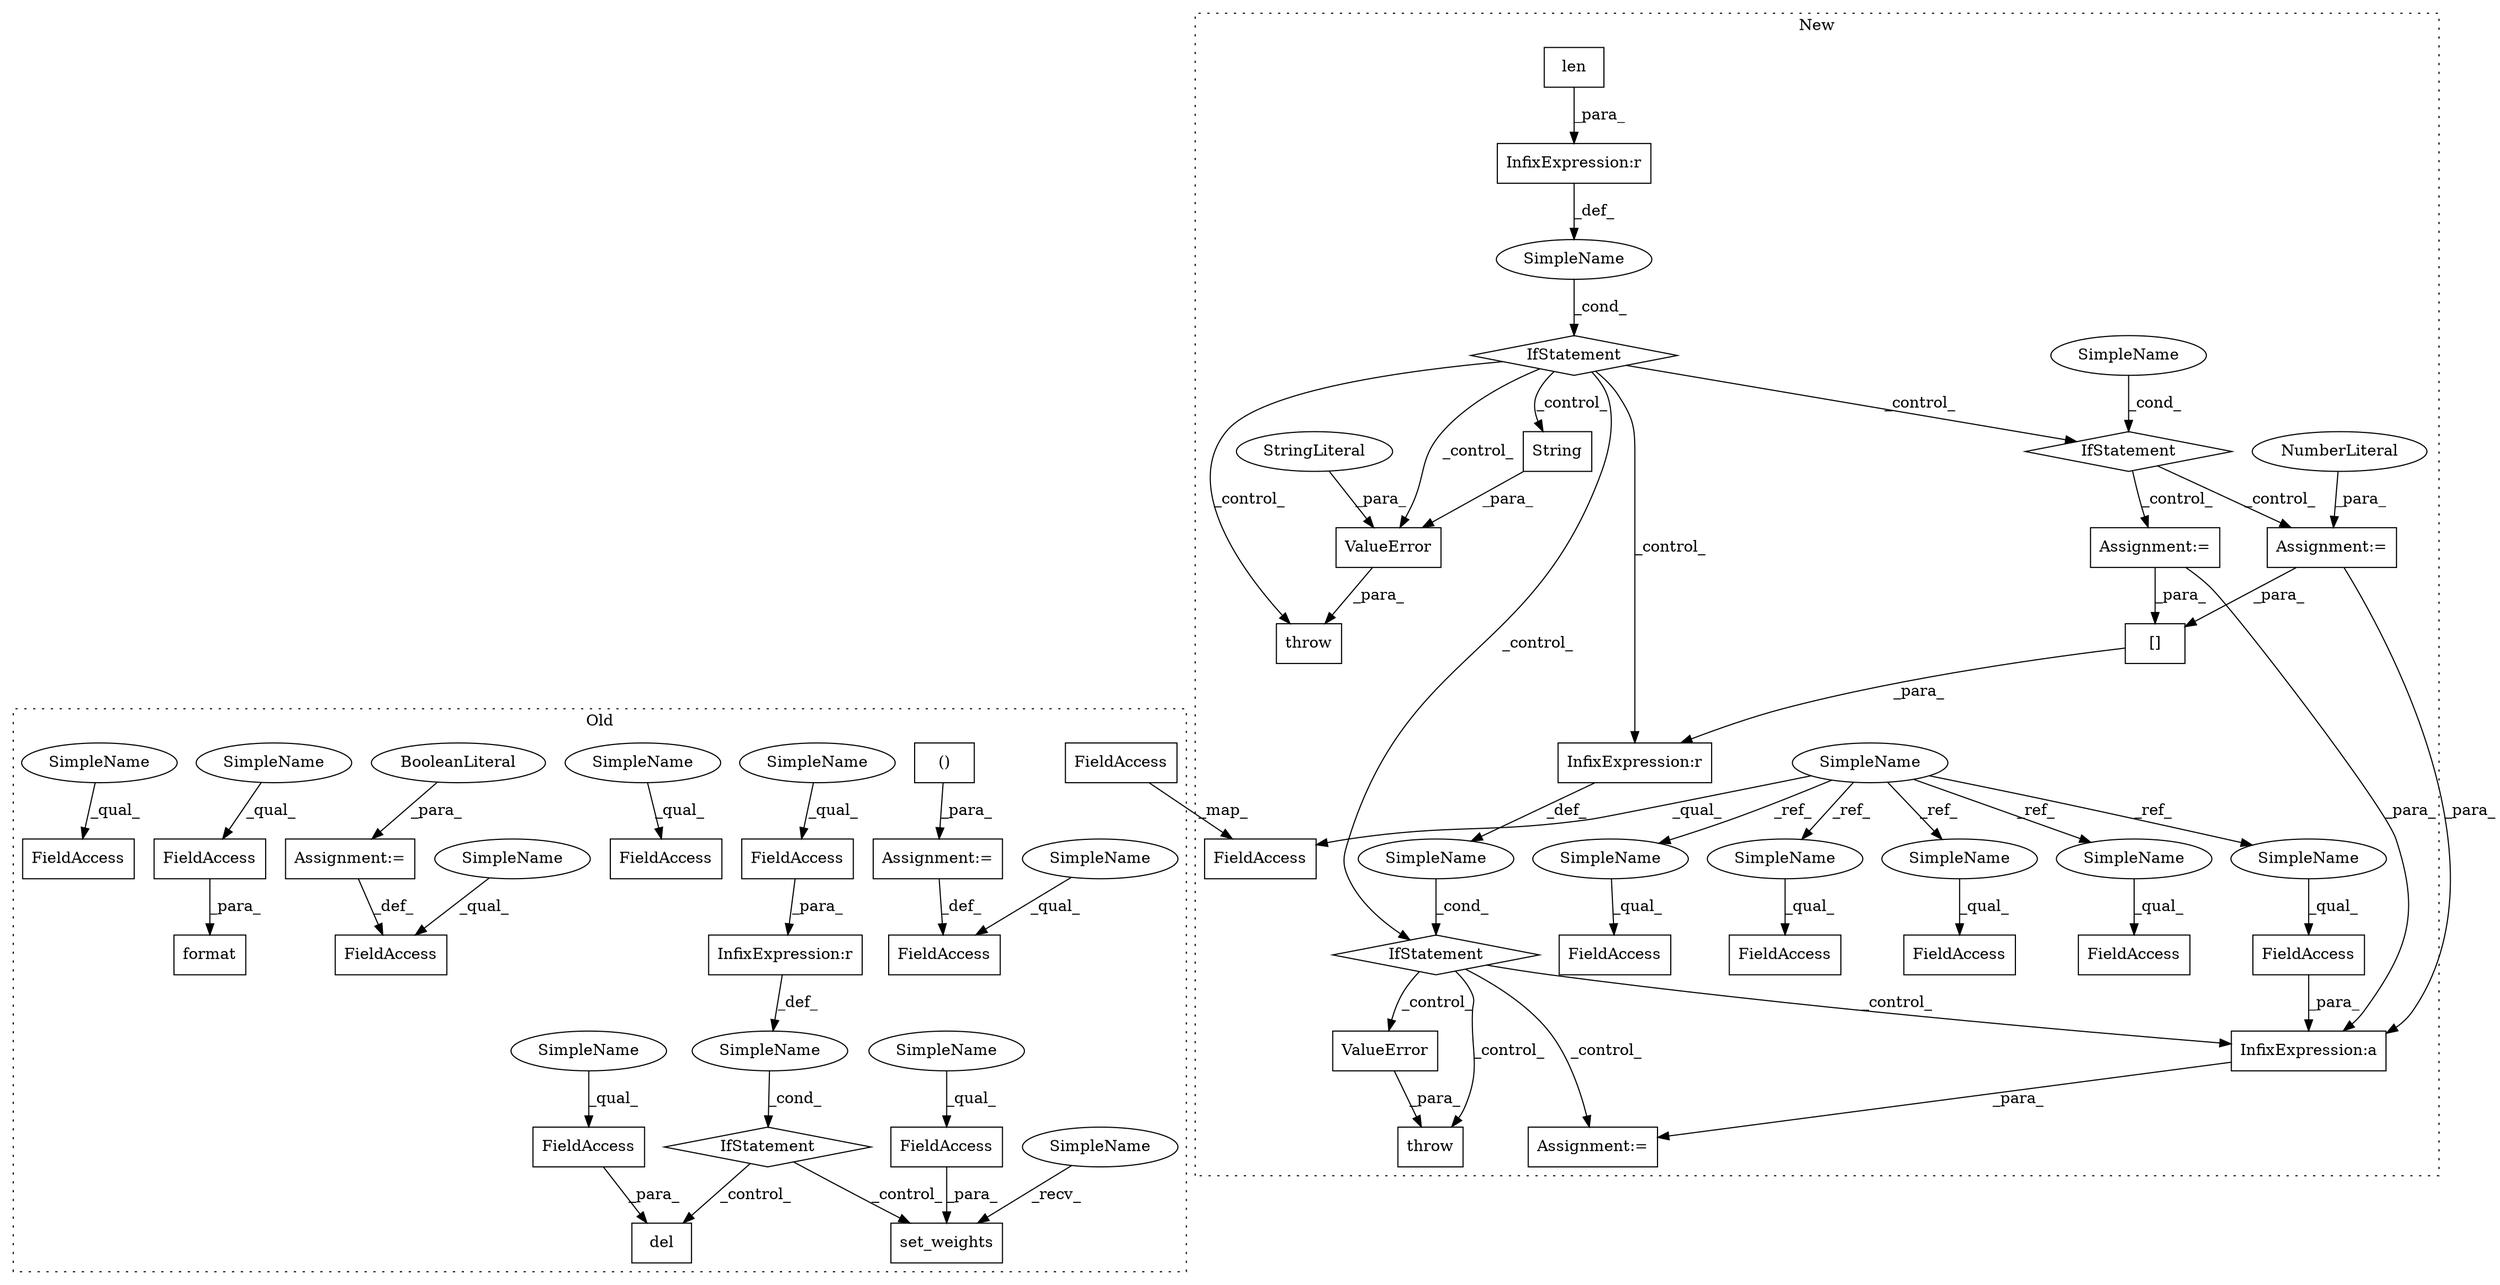 digraph G {
subgraph cluster0 {
1 [label="set_weights" a="32" s="8470,8502" l="12,1" shape="box"];
3 [label="SimpleName" a="42" s="" l="" shape="ellipse"];
4 [label="del" a="32" s="8511,8535" l="4,1" shape="box"];
5 [label="FieldAccess" a="22" s="8482" l="20" shape="box"];
6 [label="FieldAccess" a="22" s="8515" l="20" shape="box"];
7 [label="IfStatement" a="25" s="8423,8455" l="4,2" shape="diamond"];
10 [label="InfixExpression:r" a="27" s="8447" l="4" shape="box"];
11 [label="FieldAccess" a="22" s="8427" l="20" shape="box"];
30 [label="FieldAccess" a="22" s="7905" l="12" shape="box"];
31 [label="()" a="106" s="7925" l="85" shape="box"];
34 [label="FieldAccess" a="22" s="8162" l="9" shape="box"];
35 [label="FieldAccess" a="22" s="7827" l="16" shape="box"];
36 [label="FieldAccess" a="22" s="7699" l="12" shape="box"];
38 [label="FieldAccess" a="22" s="8548" l="10" shape="box"];
40 [label="FieldAccess" a="22" s="8192" l="17" shape="box"];
42 [label="format" a="32" s="8155,8171" l="7,1" shape="box"];
44 [label="Assignment:=" a="7" s="8558" l="1" shape="box"];
45 [label="BooleanLiteral" a="9" s="8559" l="4" shape="ellipse"];
47 [label="Assignment:=" a="7" s="7917" l="8" shape="box"];
53 [label="SimpleName" a="42" s="8482" l="4" shape="ellipse"];
54 [label="SimpleName" a="42" s="8427" l="4" shape="ellipse"];
55 [label="SimpleName" a="42" s="7699" l="4" shape="ellipse"];
56 [label="SimpleName" a="42" s="8465" l="4" shape="ellipse"];
57 [label="SimpleName" a="42" s="8548" l="4" shape="ellipse"];
58 [label="SimpleName" a="42" s="7905" l="4" shape="ellipse"];
59 [label="SimpleName" a="42" s="8515" l="4" shape="ellipse"];
60 [label="SimpleName" a="42" s="8162" l="4" shape="ellipse"];
61 [label="SimpleName" a="42" s="7827" l="4" shape="ellipse"];
label = "Old";
style="dotted";
}
subgraph cluster1 {
2 [label="ValueError" a="32" s="13569,13671" l="11,1" shape="box"];
8 [label="IfStatement" a="25" s="13529,13553" l="4,2" shape="diamond"];
9 [label="SimpleName" a="42" s="" l="" shape="ellipse"];
12 [label="InfixExpression:r" a="27" s="13549" l="3" shape="box"];
13 [label="throw" a="53" s="13563" l="6" shape="box"];
14 [label="String" a="32" s="13652,13670" l="7,1" shape="box"];
15 [label="IfStatement" a="25" s="13684,13724" l="4,2" shape="diamond"];
16 [label="Assignment:=" a="7" s="14174" l="6" shape="box"];
17 [label="IfStatement" a="25" s="13796,13833" l="4,2" shape="diamond"];
18 [label="len" a="32" s="13533,13548" l="4,1" shape="box"];
19 [label="SimpleName" a="42" s="" l="" shape="ellipse"];
20 [label="Assignment:=" a="7" s="13782" l="1" shape="box"];
21 [label="InfixExpression:a" a="27" s="14230" l="3" shape="box"];
22 [label="NumberLiteral" a="34" s="13783" l="1" shape="ellipse"];
23 [label="[]" a="2" s="13800,13824" l="12,1" shape="box"];
24 [label="SimpleName" a="42" s="" l="" shape="ellipse"];
25 [label="InfixExpression:r" a="27" s="13825" l="4" shape="box"];
26 [label="throw" a="53" s="13843" l="6" shape="box"];
27 [label="FieldAccess" a="22" s="14209" l="21" shape="box"];
28 [label="SimpleName" a="42" s="13379" l="4" shape="ellipse"];
29 [label="FieldAccess" a="22" s="14705" l="21" shape="box"];
32 [label="FieldAccess" a="22" s="14124" l="21" shape="box"];
33 [label="FieldAccess" a="22" s="14256" l="12" shape="box"];
37 [label="FieldAccess" a="22" s="14502" l="26" shape="box"];
39 [label="ValueError" a="32" s="13849,13951" l="11,1" shape="box"];
41 [label="FieldAccess" a="22" s="14382" l="26" shape="box"];
43 [label="StringLiteral" a="45" s="13580" l="71" shape="ellipse"];
46 [label="Assignment:=" a="7" s="13746" l="1" shape="box"];
48 [label="SimpleName" a="42" s="14256" l="4" shape="ellipse"];
49 [label="SimpleName" a="42" s="14705" l="4" shape="ellipse"];
50 [label="SimpleName" a="42" s="14124" l="4" shape="ellipse"];
51 [label="SimpleName" a="42" s="14502" l="4" shape="ellipse"];
52 [label="SimpleName" a="42" s="14209" l="4" shape="ellipse"];
label = "New";
style="dotted";
}
2 -> 13 [label="_para_"];
3 -> 7 [label="_cond_"];
5 -> 1 [label="_para_"];
6 -> 4 [label="_para_"];
7 -> 1 [label="_control_"];
7 -> 4 [label="_control_"];
8 -> 14 [label="_control_"];
8 -> 17 [label="_control_"];
8 -> 15 [label="_control_"];
8 -> 13 [label="_control_"];
8 -> 2 [label="_control_"];
8 -> 25 [label="_control_"];
9 -> 8 [label="_cond_"];
10 -> 3 [label="_def_"];
11 -> 10 [label="_para_"];
12 -> 9 [label="_def_"];
14 -> 2 [label="_para_"];
15 -> 20 [label="_control_"];
15 -> 46 [label="_control_"];
17 -> 21 [label="_control_"];
17 -> 26 [label="_control_"];
17 -> 16 [label="_control_"];
17 -> 39 [label="_control_"];
18 -> 12 [label="_para_"];
19 -> 15 [label="_cond_"];
20 -> 23 [label="_para_"];
20 -> 21 [label="_para_"];
21 -> 16 [label="_para_"];
22 -> 20 [label="_para_"];
23 -> 25 [label="_para_"];
24 -> 17 [label="_cond_"];
25 -> 24 [label="_def_"];
27 -> 21 [label="_para_"];
28 -> 41 [label="_qual_"];
28 -> 48 [label="_ref_"];
28 -> 50 [label="_ref_"];
28 -> 52 [label="_ref_"];
28 -> 49 [label="_ref_"];
28 -> 51 [label="_ref_"];
31 -> 47 [label="_para_"];
34 -> 42 [label="_para_"];
39 -> 26 [label="_para_"];
40 -> 41 [label="_map_"];
43 -> 2 [label="_para_"];
44 -> 38 [label="_def_"];
45 -> 44 [label="_para_"];
46 -> 21 [label="_para_"];
46 -> 23 [label="_para_"];
47 -> 30 [label="_def_"];
48 -> 33 [label="_qual_"];
49 -> 29 [label="_qual_"];
50 -> 32 [label="_qual_"];
51 -> 37 [label="_qual_"];
52 -> 27 [label="_qual_"];
53 -> 5 [label="_qual_"];
54 -> 11 [label="_qual_"];
55 -> 36 [label="_qual_"];
56 -> 1 [label="_recv_"];
57 -> 38 [label="_qual_"];
58 -> 30 [label="_qual_"];
59 -> 6 [label="_qual_"];
60 -> 34 [label="_qual_"];
61 -> 35 [label="_qual_"];
}